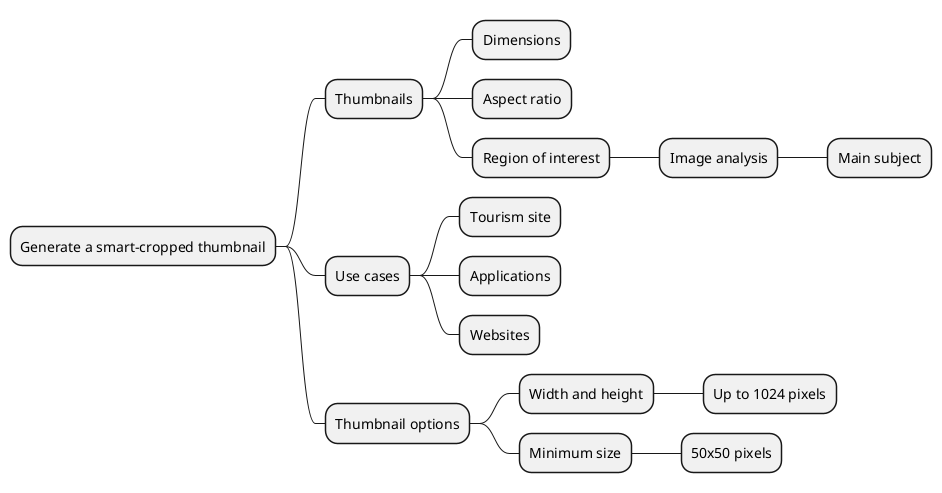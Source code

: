 @startmindmap
* Generate a smart-cropped thumbnail
** Thumbnails
*** Dimensions
*** Aspect ratio
*** Region of interest
**** Image analysis
***** Main subject
** Use cases
*** Tourism site
*** Applications
*** Websites
** Thumbnail options
*** Width and height
**** Up to 1024 pixels
*** Minimum size
**** 50x50 pixels
@endmindmap